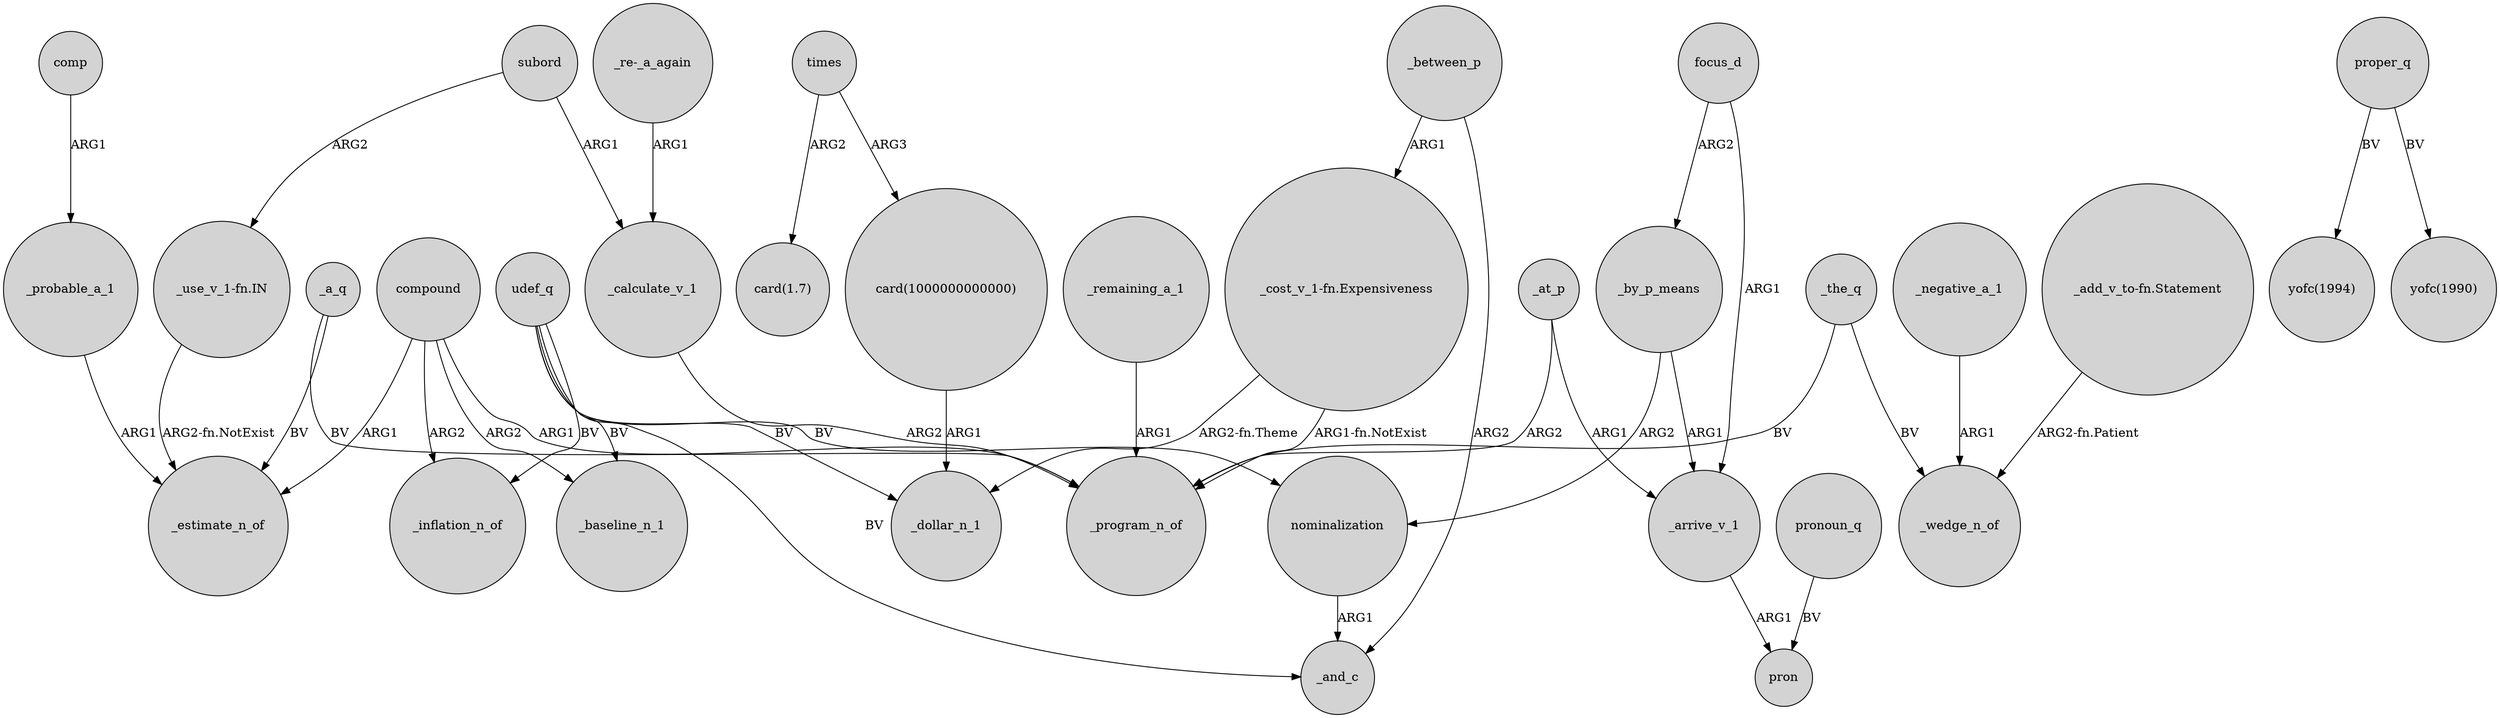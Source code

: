 digraph {
	node [shape=circle style=filled]
	comp -> _probable_a_1 [label=ARG1]
	_probable_a_1 -> _estimate_n_of [label=ARG1]
	udef_q -> _inflation_n_of [label=BV]
	_between_p -> "_cost_v_1-fn.Expensiveness" [label=ARG1]
	_by_p_means -> nominalization [label=ARG2]
	_remaining_a_1 -> _program_n_of [label=ARG1]
	compound -> _estimate_n_of [label=ARG1]
	times -> "card(1.7)" [label=ARG2]
	_at_p -> _program_n_of [label=ARG2]
	nominalization -> _and_c [label=ARG1]
	_at_p -> _arrive_v_1 [label=ARG1]
	_a_q -> _estimate_n_of [label=BV]
	focus_d -> _arrive_v_1 [label=ARG1]
	udef_q -> _baseline_n_1 [label=BV]
	subord -> _calculate_v_1 [label=ARG1]
	focus_d -> _by_p_means [label=ARG2]
	compound -> _baseline_n_1 [label=ARG2]
	"_re-_a_again" -> _calculate_v_1 [label=ARG1]
	"card(1000000000000)" -> _dollar_n_1 [label=ARG1]
	_the_q -> _wedge_n_of [label=BV]
	proper_q -> "yofc(1994)" [label=BV]
	proper_q -> "yofc(1990)" [label=BV]
	subord -> "_use_v_1-fn.IN" [label=ARG2]
	_negative_a_1 -> _wedge_n_of [label=ARG1]
	"_add_v_to-fn.Statement" -> _wedge_n_of [label="ARG2-fn.Patient"]
	"_cost_v_1-fn.Expensiveness" -> _dollar_n_1 [label="ARG2-fn.Theme"]
	pronoun_q -> pron [label=BV]
	_arrive_v_1 -> pron [label=ARG1]
	"_cost_v_1-fn.Expensiveness" -> _program_n_of [label="ARG1-fn.NotExist"]
	times -> "card(1000000000000)" [label=ARG3]
	compound -> _inflation_n_of [label=ARG2]
	_the_q -> _program_n_of [label=BV]
	_a_q -> _program_n_of [label=BV]
	_between_p -> _and_c [label=ARG2]
	udef_q -> nominalization [label=BV]
	_calculate_v_1 -> _program_n_of [label=ARG2]
	"_use_v_1-fn.IN" -> _estimate_n_of [label="ARG2-fn.NotExist"]
	compound -> _program_n_of [label=ARG1]
	udef_q -> _and_c [label=BV]
	_by_p_means -> _arrive_v_1 [label=ARG1]
	udef_q -> _dollar_n_1 [label=BV]
}
